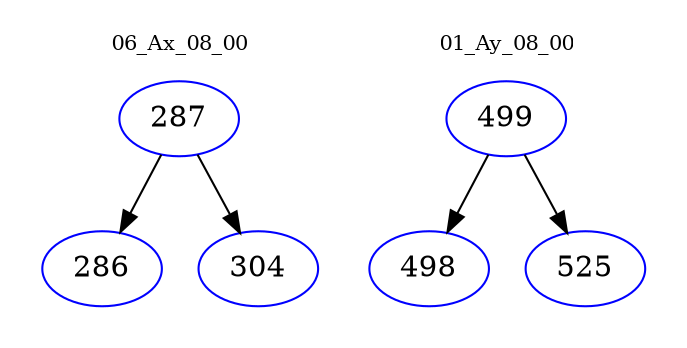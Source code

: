 digraph{
subgraph cluster_0 {
color = white
label = "06_Ax_08_00";
fontsize=10;
T0_287 [label="287", color="blue"]
T0_287 -> T0_286 [color="black"]
T0_286 [label="286", color="blue"]
T0_287 -> T0_304 [color="black"]
T0_304 [label="304", color="blue"]
}
subgraph cluster_1 {
color = white
label = "01_Ay_08_00";
fontsize=10;
T1_499 [label="499", color="blue"]
T1_499 -> T1_498 [color="black"]
T1_498 [label="498", color="blue"]
T1_499 -> T1_525 [color="black"]
T1_525 [label="525", color="blue"]
}
}
